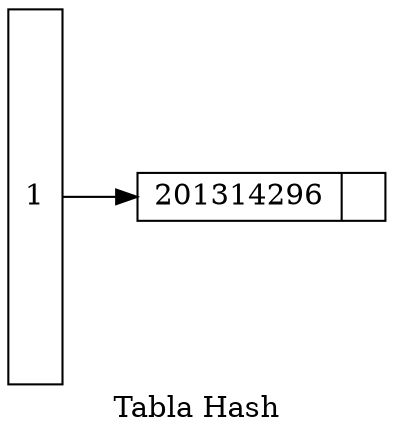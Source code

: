 digraph TablaHas{
nodesep=0.08;
rankdir=LR;
node [shape=record,width=0.1,height=0.1];
nodo0 [label = "  <f0>1 " , height=2.5];
nodo1[label = " {201314296|}"];

nodo0:f0->nodo1
label = " Tabla Hash "; 
}
